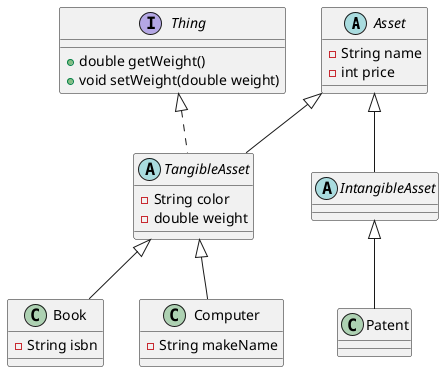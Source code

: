@startuml
'https://plantuml.com/class-diagram


scale 1
abstract class Asset {
- String name
- int price
}

abstract class TangibleAsset extends Asset implements Thing{


- String color
- double weight
}

class Book extends TangibleAsset {
- String isbn
}

class Computer extends TangibleAsset {
- String makeName
}


abstract class IntangibleAsset extends Asset{

}

interface Thing {
+ double getWeight()
+ void setWeight(double weight)

}

class Patent extends IntangibleAsset {
}

@enduml